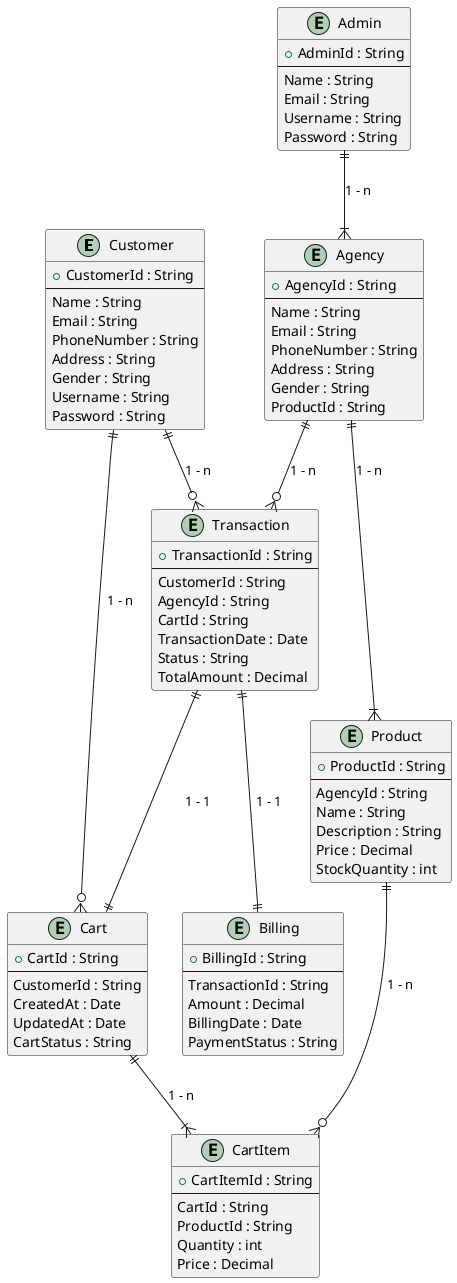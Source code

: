@startuml commerceErd

entity Customer {
  + CustomerId : String
  --
  Name : String
  Email : String
  PhoneNumber : String
  Address : String
  Gender : String
  Username : String
  Password : String
}

entity Cart {
  + CartId : String
  --
  CustomerId : String
  CreatedAt : Date
  UpdatedAt : Date
  CartStatus : String
}

entity CartItem {
  + CartItemId : String
  --
  CartId : String
  ProductId : String
  Quantity : int
  Price : Decimal
}

entity Product {
  + ProductId : String
  --
  AgencyId : String
  Name : String
  Description : String
  Price : Decimal
  StockQuantity : int
}

entity Transaction {
  + TransactionId : String
  --
  CustomerId : String
  AgencyId : String
  CartId : String
  TransactionDate : Date
  Status : String
  TotalAmount : Decimal
}

entity Billing {
  + BillingId : String
  --
  TransactionId : String  
  Amount : Decimal
  BillingDate : Date
  PaymentStatus : String
}

entity Agency {
  + AgencyId : String
  --
  Name : String
  Email : String
  PhoneNumber : String
  Address : String
  Gender : String
  ProductId : String
}

entity Admin {
  + AdminId : String
  --
  Name : String
  Email : String
  Username : String
  Password : String
}

Customer ||--o{ Cart : "1 - n"
Customer ||--o{ Transaction : "1 - n"
Cart ||--|{ CartItem : "1 - n"
Product ||--o{ CartItem : "1 - n"
Transaction ||--|| Cart : "1 - 1"
Transaction ||--|| Billing : "1 - 1"

Agency ||--|{ Product : "1 - n"
Agency ||--o{ Transaction : "1 - n"
Admin ||--|{ Agency : "1 - n"

@enduml

